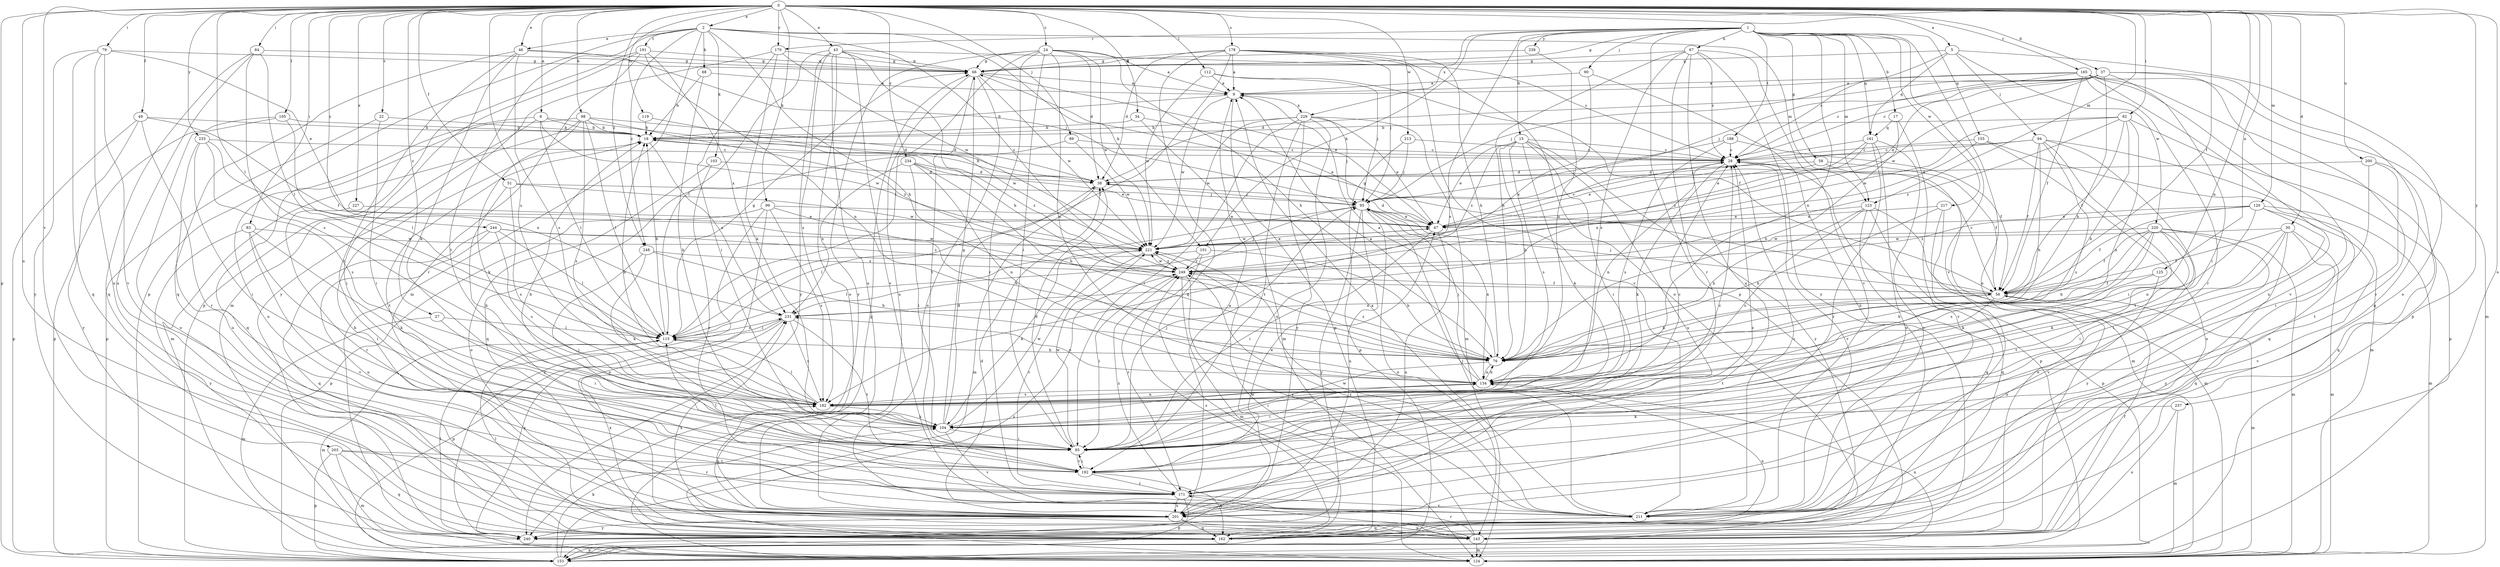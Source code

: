 strict digraph  {
0;
1;
2;
5;
8;
9;
15;
17;
18;
22;
24;
27;
28;
30;
34;
37;
38;
43;
46;
47;
49;
51;
56;
58;
66;
67;
68;
76;
79;
82;
83;
84;
85;
89;
90;
94;
95;
98;
99;
101;
103;
104;
105;
112;
115;
119;
120;
123;
124;
125;
134;
143;
153;
155;
161;
162;
165;
170;
171;
178;
182;
188;
191;
192;
200;
201;
203;
211;
213;
217;
220;
221;
227;
229;
231;
233;
234;
237;
239;
240;
244;
248;
249;
0 -> 2  [label=a];
0 -> 5  [label=a];
0 -> 8  [label=a];
0 -> 22  [label=c];
0 -> 24  [label=c];
0 -> 27  [label=c];
0 -> 30  [label=d];
0 -> 34  [label=d];
0 -> 37  [label=d];
0 -> 43  [label=e];
0 -> 46  [label=e];
0 -> 49  [label=f];
0 -> 51  [label=f];
0 -> 56  [label=f];
0 -> 79  [label=i];
0 -> 82  [label=i];
0 -> 83  [label=i];
0 -> 84  [label=i];
0 -> 89  [label=j];
0 -> 98  [label=k];
0 -> 99  [label=k];
0 -> 105  [label=l];
0 -> 112  [label=l];
0 -> 115  [label=l];
0 -> 119  [label=m];
0 -> 120  [label=m];
0 -> 123  [label=m];
0 -> 125  [label=n];
0 -> 134  [label=n];
0 -> 143  [label=o];
0 -> 153  [label=p];
0 -> 165  [label=r];
0 -> 170  [label=r];
0 -> 178  [label=s];
0 -> 182  [label=s];
0 -> 200  [label=u];
0 -> 201  [label=u];
0 -> 203  [label=v];
0 -> 213  [label=w];
0 -> 227  [label=x];
0 -> 233  [label=y];
0 -> 234  [label=y];
0 -> 237  [label=y];
0 -> 244  [label=z];
0 -> 248  [label=z];
1 -> 15  [label=b];
1 -> 17  [label=b];
1 -> 58  [label=g];
1 -> 66  [label=g];
1 -> 67  [label=h];
1 -> 90  [label=j];
1 -> 101  [label=k];
1 -> 123  [label=m];
1 -> 134  [label=n];
1 -> 143  [label=o];
1 -> 153  [label=p];
1 -> 155  [label=q];
1 -> 161  [label=q];
1 -> 170  [label=r];
1 -> 182  [label=s];
1 -> 188  [label=t];
1 -> 211  [label=v];
1 -> 217  [label=w];
1 -> 229  [label=x];
1 -> 239  [label=y];
2 -> 46  [label=e];
2 -> 68  [label=h];
2 -> 76  [label=h];
2 -> 101  [label=k];
2 -> 103  [label=k];
2 -> 123  [label=m];
2 -> 124  [label=m];
2 -> 153  [label=p];
2 -> 191  [label=t];
2 -> 192  [label=t];
2 -> 248  [label=z];
2 -> 249  [label=z];
5 -> 28  [label=c];
5 -> 66  [label=g];
5 -> 94  [label=j];
5 -> 143  [label=o];
5 -> 161  [label=q];
5 -> 220  [label=w];
8 -> 18  [label=b];
8 -> 38  [label=d];
8 -> 85  [label=i];
8 -> 115  [label=l];
8 -> 201  [label=u];
8 -> 221  [label=w];
9 -> 18  [label=b];
9 -> 153  [label=p];
9 -> 221  [label=w];
9 -> 229  [label=x];
15 -> 28  [label=c];
15 -> 47  [label=e];
15 -> 76  [label=h];
15 -> 85  [label=i];
15 -> 104  [label=k];
15 -> 182  [label=s];
15 -> 201  [label=u];
15 -> 240  [label=y];
15 -> 249  [label=z];
17 -> 76  [label=h];
17 -> 161  [label=q];
17 -> 211  [label=v];
18 -> 28  [label=c];
18 -> 192  [label=t];
18 -> 231  [label=x];
18 -> 249  [label=z];
22 -> 18  [label=b];
22 -> 85  [label=i];
22 -> 153  [label=p];
24 -> 9  [label=a];
24 -> 38  [label=d];
24 -> 66  [label=g];
24 -> 76  [label=h];
24 -> 85  [label=i];
24 -> 115  [label=l];
24 -> 134  [label=n];
24 -> 171  [label=r];
24 -> 221  [label=w];
24 -> 240  [label=y];
27 -> 85  [label=i];
27 -> 115  [label=l];
27 -> 124  [label=m];
28 -> 38  [label=d];
28 -> 104  [label=k];
28 -> 134  [label=n];
28 -> 153  [label=p];
28 -> 211  [label=v];
30 -> 56  [label=f];
30 -> 85  [label=i];
30 -> 104  [label=k];
30 -> 124  [label=m];
30 -> 162  [label=q];
30 -> 221  [label=w];
30 -> 240  [label=y];
34 -> 18  [label=b];
34 -> 47  [label=e];
34 -> 124  [label=m];
37 -> 9  [label=a];
37 -> 28  [label=c];
37 -> 38  [label=d];
37 -> 47  [label=e];
37 -> 76  [label=h];
37 -> 85  [label=i];
37 -> 95  [label=j];
37 -> 162  [label=q];
37 -> 211  [label=v];
37 -> 221  [label=w];
38 -> 18  [label=b];
38 -> 95  [label=j];
38 -> 124  [label=m];
43 -> 28  [label=c];
43 -> 66  [label=g];
43 -> 76  [label=h];
43 -> 115  [label=l];
43 -> 143  [label=o];
43 -> 182  [label=s];
43 -> 201  [label=u];
43 -> 211  [label=v];
43 -> 240  [label=y];
46 -> 66  [label=g];
46 -> 95  [label=j];
46 -> 104  [label=k];
46 -> 162  [label=q];
46 -> 182  [label=s];
46 -> 192  [label=t];
47 -> 28  [label=c];
47 -> 38  [label=d];
47 -> 85  [label=i];
47 -> 201  [label=u];
47 -> 221  [label=w];
49 -> 18  [label=b];
49 -> 56  [label=f];
49 -> 153  [label=p];
49 -> 171  [label=r];
49 -> 240  [label=y];
51 -> 95  [label=j];
51 -> 104  [label=k];
51 -> 182  [label=s];
51 -> 221  [label=w];
56 -> 28  [label=c];
56 -> 66  [label=g];
56 -> 76  [label=h];
56 -> 95  [label=j];
56 -> 124  [label=m];
56 -> 192  [label=t];
56 -> 231  [label=x];
58 -> 38  [label=d];
58 -> 47  [label=e];
58 -> 56  [label=f];
58 -> 124  [label=m];
66 -> 9  [label=a];
66 -> 47  [label=e];
66 -> 143  [label=o];
66 -> 192  [label=t];
66 -> 201  [label=u];
66 -> 221  [label=w];
67 -> 28  [label=c];
67 -> 66  [label=g];
67 -> 76  [label=h];
67 -> 171  [label=r];
67 -> 182  [label=s];
67 -> 201  [label=u];
67 -> 211  [label=v];
67 -> 240  [label=y];
68 -> 9  [label=a];
68 -> 18  [label=b];
68 -> 104  [label=k];
76 -> 9  [label=a];
76 -> 85  [label=i];
76 -> 134  [label=n];
76 -> 249  [label=z];
79 -> 47  [label=e];
79 -> 66  [label=g];
79 -> 162  [label=q];
79 -> 201  [label=u];
79 -> 211  [label=v];
79 -> 240  [label=y];
82 -> 18  [label=b];
82 -> 56  [label=f];
82 -> 76  [label=h];
82 -> 134  [label=n];
82 -> 153  [label=p];
82 -> 221  [label=w];
82 -> 249  [label=z];
83 -> 85  [label=i];
83 -> 104  [label=k];
83 -> 211  [label=v];
83 -> 221  [label=w];
83 -> 240  [label=y];
84 -> 66  [label=g];
84 -> 115  [label=l];
84 -> 162  [label=q];
84 -> 182  [label=s];
84 -> 201  [label=u];
85 -> 18  [label=b];
85 -> 28  [label=c];
85 -> 38  [label=d];
85 -> 95  [label=j];
85 -> 192  [label=t];
85 -> 221  [label=w];
89 -> 28  [label=c];
89 -> 162  [label=q];
89 -> 221  [label=w];
90 -> 9  [label=a];
90 -> 143  [label=o];
90 -> 231  [label=x];
94 -> 28  [label=c];
94 -> 56  [label=f];
94 -> 76  [label=h];
94 -> 85  [label=i];
94 -> 95  [label=j];
94 -> 162  [label=q];
94 -> 182  [label=s];
94 -> 192  [label=t];
95 -> 47  [label=e];
95 -> 115  [label=l];
95 -> 134  [label=n];
95 -> 143  [label=o];
95 -> 201  [label=u];
95 -> 240  [label=y];
98 -> 18  [label=b];
98 -> 38  [label=d];
98 -> 104  [label=k];
98 -> 115  [label=l];
98 -> 124  [label=m];
98 -> 162  [label=q];
98 -> 182  [label=s];
98 -> 249  [label=z];
99 -> 47  [label=e];
99 -> 76  [label=h];
99 -> 143  [label=o];
99 -> 153  [label=p];
99 -> 182  [label=s];
99 -> 240  [label=y];
101 -> 76  [label=h];
101 -> 115  [label=l];
101 -> 171  [label=r];
101 -> 249  [label=z];
103 -> 38  [label=d];
103 -> 143  [label=o];
103 -> 171  [label=r];
104 -> 28  [label=c];
104 -> 38  [label=d];
104 -> 66  [label=g];
104 -> 85  [label=i];
104 -> 211  [label=v];
104 -> 221  [label=w];
105 -> 18  [label=b];
105 -> 115  [label=l];
105 -> 143  [label=o];
105 -> 153  [label=p];
112 -> 9  [label=a];
112 -> 56  [label=f];
112 -> 95  [label=j];
112 -> 221  [label=w];
115 -> 18  [label=b];
115 -> 66  [label=g];
115 -> 76  [label=h];
115 -> 124  [label=m];
115 -> 231  [label=x];
119 -> 18  [label=b];
119 -> 221  [label=w];
120 -> 47  [label=e];
120 -> 56  [label=f];
120 -> 85  [label=i];
120 -> 124  [label=m];
120 -> 134  [label=n];
120 -> 211  [label=v];
120 -> 249  [label=z];
123 -> 47  [label=e];
123 -> 76  [label=h];
123 -> 124  [label=m];
123 -> 153  [label=p];
123 -> 162  [label=q];
123 -> 182  [label=s];
124 -> 66  [label=g];
125 -> 56  [label=f];
125 -> 76  [label=h];
125 -> 201  [label=u];
134 -> 9  [label=a];
134 -> 76  [label=h];
134 -> 85  [label=i];
134 -> 95  [label=j];
134 -> 182  [label=s];
134 -> 231  [label=x];
143 -> 38  [label=d];
143 -> 56  [label=f];
143 -> 124  [label=m];
143 -> 171  [label=r];
143 -> 221  [label=w];
143 -> 231  [label=x];
153 -> 104  [label=k];
153 -> 134  [label=n];
153 -> 249  [label=z];
155 -> 28  [label=c];
155 -> 124  [label=m];
155 -> 143  [label=o];
155 -> 231  [label=x];
161 -> 28  [label=c];
161 -> 47  [label=e];
161 -> 171  [label=r];
161 -> 201  [label=u];
161 -> 211  [label=v];
161 -> 249  [label=z];
162 -> 115  [label=l];
162 -> 134  [label=n];
162 -> 153  [label=p];
162 -> 231  [label=x];
162 -> 249  [label=z];
165 -> 9  [label=a];
165 -> 28  [label=c];
165 -> 56  [label=f];
165 -> 95  [label=j];
165 -> 124  [label=m];
165 -> 153  [label=p];
165 -> 171  [label=r];
165 -> 201  [label=u];
165 -> 211  [label=v];
170 -> 66  [label=g];
170 -> 85  [label=i];
170 -> 104  [label=k];
170 -> 221  [label=w];
170 -> 240  [label=y];
171 -> 28  [label=c];
171 -> 153  [label=p];
171 -> 201  [label=u];
171 -> 211  [label=v];
171 -> 249  [label=z];
178 -> 9  [label=a];
178 -> 38  [label=d];
178 -> 66  [label=g];
178 -> 76  [label=h];
178 -> 95  [label=j];
178 -> 115  [label=l];
178 -> 143  [label=o];
178 -> 162  [label=q];
178 -> 211  [label=v];
182 -> 18  [label=b];
182 -> 104  [label=k];
182 -> 115  [label=l];
182 -> 134  [label=n];
188 -> 28  [label=c];
188 -> 56  [label=f];
188 -> 95  [label=j];
188 -> 182  [label=s];
191 -> 66  [label=g];
191 -> 124  [label=m];
191 -> 134  [label=n];
191 -> 153  [label=p];
191 -> 171  [label=r];
191 -> 231  [label=x];
192 -> 47  [label=e];
192 -> 85  [label=i];
192 -> 115  [label=l];
192 -> 162  [label=q];
192 -> 171  [label=r];
200 -> 38  [label=d];
200 -> 85  [label=i];
200 -> 162  [label=q];
200 -> 192  [label=t];
201 -> 9  [label=a];
201 -> 18  [label=b];
201 -> 143  [label=o];
201 -> 162  [label=q];
201 -> 182  [label=s];
201 -> 240  [label=y];
203 -> 124  [label=m];
203 -> 153  [label=p];
203 -> 162  [label=q];
203 -> 171  [label=r];
203 -> 192  [label=t];
211 -> 9  [label=a];
211 -> 28  [label=c];
211 -> 95  [label=j];
211 -> 162  [label=q];
211 -> 221  [label=w];
211 -> 249  [label=z];
213 -> 28  [label=c];
213 -> 95  [label=j];
213 -> 153  [label=p];
217 -> 47  [label=e];
217 -> 76  [label=h];
217 -> 143  [label=o];
217 -> 162  [label=q];
220 -> 56  [label=f];
220 -> 76  [label=h];
220 -> 104  [label=k];
220 -> 124  [label=m];
220 -> 182  [label=s];
220 -> 192  [label=t];
220 -> 211  [label=v];
220 -> 221  [label=w];
220 -> 240  [label=y];
221 -> 47  [label=e];
221 -> 104  [label=k];
221 -> 171  [label=r];
221 -> 249  [label=z];
227 -> 47  [label=e];
227 -> 171  [label=r];
229 -> 18  [label=b];
229 -> 47  [label=e];
229 -> 85  [label=i];
229 -> 95  [label=j];
229 -> 124  [label=m];
229 -> 192  [label=t];
229 -> 201  [label=u];
229 -> 221  [label=w];
229 -> 240  [label=y];
231 -> 115  [label=l];
231 -> 153  [label=p];
231 -> 182  [label=s];
231 -> 192  [label=t];
231 -> 240  [label=y];
233 -> 28  [label=c];
233 -> 85  [label=i];
233 -> 182  [label=s];
233 -> 201  [label=u];
233 -> 231  [label=x];
234 -> 38  [label=d];
234 -> 47  [label=e];
234 -> 76  [label=h];
234 -> 85  [label=i];
234 -> 134  [label=n];
234 -> 231  [label=x];
237 -> 104  [label=k];
237 -> 124  [label=m];
237 -> 143  [label=o];
239 -> 66  [label=g];
239 -> 134  [label=n];
240 -> 115  [label=l];
244 -> 115  [label=l];
244 -> 162  [label=q];
244 -> 182  [label=s];
244 -> 201  [label=u];
244 -> 221  [label=w];
244 -> 249  [label=z];
248 -> 76  [label=h];
248 -> 85  [label=i];
248 -> 104  [label=k];
248 -> 249  [label=z];
249 -> 56  [label=f];
249 -> 85  [label=i];
249 -> 95  [label=j];
249 -> 124  [label=m];
249 -> 211  [label=v];
249 -> 221  [label=w];
}
